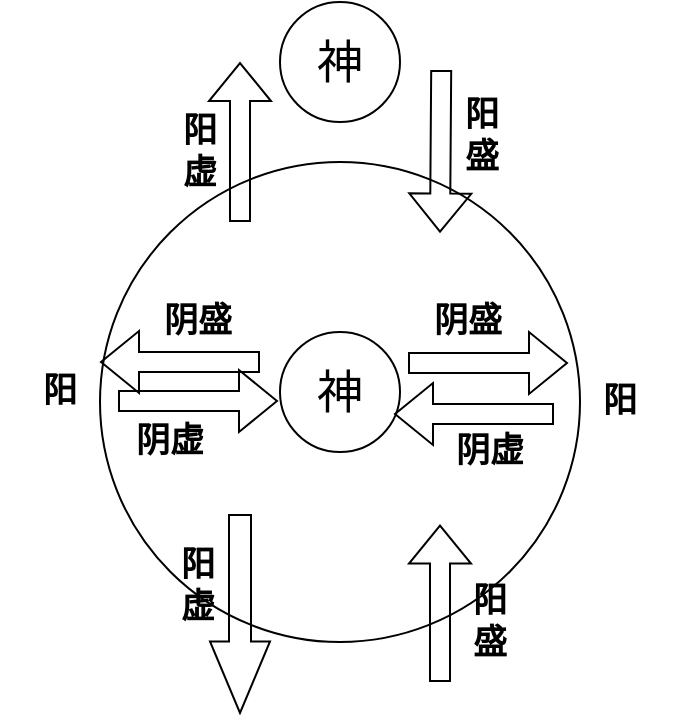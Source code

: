 <mxfile version="24.2.5" type="github">
  <diagram name="第 1 页" id="EaSF1WbENF1-Y_hyDcOs">
    <mxGraphModel dx="1050" dy="557" grid="1" gridSize="10" guides="1" tooltips="1" connect="1" arrows="1" fold="1" page="1" pageScale="1" pageWidth="827" pageHeight="1169" math="0" shadow="0">
      <root>
        <mxCell id="0" />
        <mxCell id="1" parent="0" />
        <mxCell id="Qh0eVJv3Nrw1HqMzeGai-1" value="" style="ellipse;whiteSpace=wrap;html=1;aspect=fixed;" vertex="1" parent="1">
          <mxGeometry x="230" y="160" width="240" height="240" as="geometry" />
        </mxCell>
        <mxCell id="Qh0eVJv3Nrw1HqMzeGai-2" value="神" style="ellipse;whiteSpace=wrap;html=1;aspect=fixed;fontSize=23;" vertex="1" parent="1">
          <mxGeometry x="320" y="245" width="60" height="60" as="geometry" />
        </mxCell>
        <mxCell id="Qh0eVJv3Nrw1HqMzeGai-3" value="神" style="ellipse;whiteSpace=wrap;html=1;aspect=fixed;fontSize=23;" vertex="1" parent="1">
          <mxGeometry x="320" y="80" width="60" height="60" as="geometry" />
        </mxCell>
        <mxCell id="Qh0eVJv3Nrw1HqMzeGai-4" value="" style="shape=flexArrow;endArrow=classic;html=1;rounded=0;entryX=0.76;entryY=0.047;entryDx=0;entryDy=0;entryPerimeter=0;" edge="1" parent="1">
          <mxGeometry width="50" height="50" relative="1" as="geometry">
            <mxPoint x="400.6" y="114" as="sourcePoint" />
            <mxPoint x="400.0" y="195.28" as="targetPoint" />
          </mxGeometry>
        </mxCell>
        <mxCell id="Qh0eVJv3Nrw1HqMzeGai-5" value="" style="shape=flexArrow;endArrow=classic;html=1;rounded=0;" edge="1" parent="1">
          <mxGeometry width="50" height="50" relative="1" as="geometry">
            <mxPoint x="300" y="190" as="sourcePoint" />
            <mxPoint x="300" y="110" as="targetPoint" />
          </mxGeometry>
        </mxCell>
        <mxCell id="Qh0eVJv3Nrw1HqMzeGai-6" value="" style="shape=flexArrow;endArrow=classic;html=1;rounded=0;width=11;endSize=11.6;endWidth=18;" edge="1" parent="1">
          <mxGeometry width="50" height="50" relative="1" as="geometry">
            <mxPoint x="300" y="336" as="sourcePoint" />
            <mxPoint x="300" y="436" as="targetPoint" />
            <Array as="points">
              <mxPoint x="300" y="336" />
            </Array>
          </mxGeometry>
        </mxCell>
        <mxCell id="Qh0eVJv3Nrw1HqMzeGai-7" value="" style="shape=flexArrow;endArrow=classic;html=1;rounded=0;entryX=0.76;entryY=0.047;entryDx=0;entryDy=0;entryPerimeter=0;" edge="1" parent="1">
          <mxGeometry width="50" height="50" relative="1" as="geometry">
            <mxPoint x="400" y="420" as="sourcePoint" />
            <mxPoint x="400.0" y="341.28" as="targetPoint" />
          </mxGeometry>
        </mxCell>
        <mxCell id="Qh0eVJv3Nrw1HqMzeGai-8" value="阳虚" style="text;html=1;align=center;verticalAlign=middle;whiteSpace=wrap;rounded=0;fontSize=17;fontStyle=1" vertex="1" parent="1">
          <mxGeometry x="269" y="357" width="20" height="30" as="geometry" />
        </mxCell>
        <mxCell id="Qh0eVJv3Nrw1HqMzeGai-9" value="阳盛" style="text;html=1;align=center;verticalAlign=middle;whiteSpace=wrap;rounded=0;fontSize=17;fontStyle=1" vertex="1" parent="1">
          <mxGeometry x="415" y="375" width="20" height="30" as="geometry" />
        </mxCell>
        <mxCell id="Qh0eVJv3Nrw1HqMzeGai-10" value="阳" style="text;html=1;align=center;verticalAlign=middle;whiteSpace=wrap;rounded=0;fontSize=17;fontStyle=1" vertex="1" parent="1">
          <mxGeometry x="180" y="260" width="60" height="30" as="geometry" />
        </mxCell>
        <mxCell id="Qh0eVJv3Nrw1HqMzeGai-11" value="阳" style="text;html=1;align=center;verticalAlign=middle;whiteSpace=wrap;rounded=0;fontSize=17;fontStyle=1" vertex="1" parent="1">
          <mxGeometry x="460" y="265" width="60" height="30" as="geometry" />
        </mxCell>
        <mxCell id="Qh0eVJv3Nrw1HqMzeGai-12" value="阳虚" style="text;html=1;align=center;verticalAlign=middle;whiteSpace=wrap;rounded=0;fontSize=17;fontStyle=1" vertex="1" parent="1">
          <mxGeometry x="270" y="140" width="20" height="30" as="geometry" />
        </mxCell>
        <mxCell id="Qh0eVJv3Nrw1HqMzeGai-13" value="阳盛" style="text;html=1;align=center;verticalAlign=middle;whiteSpace=wrap;rounded=0;fontSize=17;fontStyle=1" vertex="1" parent="1">
          <mxGeometry x="410.5" y="132" width="20" height="30" as="geometry" />
        </mxCell>
        <mxCell id="Qh0eVJv3Nrw1HqMzeGai-21" value="" style="shape=flexArrow;endArrow=classic;html=1;rounded=0;" edge="1" parent="1">
          <mxGeometry width="50" height="50" relative="1" as="geometry">
            <mxPoint x="310" y="260" as="sourcePoint" />
            <mxPoint x="230" y="260" as="targetPoint" />
          </mxGeometry>
        </mxCell>
        <mxCell id="Qh0eVJv3Nrw1HqMzeGai-22" value="" style="shape=flexArrow;endArrow=classic;html=1;rounded=0;" edge="1" parent="1">
          <mxGeometry width="50" height="50" relative="1" as="geometry">
            <mxPoint x="239" y="279.5" as="sourcePoint" />
            <mxPoint x="319" y="279.5" as="targetPoint" />
          </mxGeometry>
        </mxCell>
        <mxCell id="Qh0eVJv3Nrw1HqMzeGai-23" value="阴虚" style="text;html=1;align=center;verticalAlign=middle;whiteSpace=wrap;rounded=0;fontSize=17;fontStyle=1" vertex="1" parent="1">
          <mxGeometry x="240" y="290" width="50" height="20" as="geometry" />
        </mxCell>
        <mxCell id="Qh0eVJv3Nrw1HqMzeGai-25" value="阴盛" style="text;html=1;align=center;verticalAlign=middle;whiteSpace=wrap;rounded=0;fontSize=17;fontStyle=1" vertex="1" parent="1">
          <mxGeometry x="254" y="230" width="50" height="20" as="geometry" />
        </mxCell>
        <mxCell id="Qh0eVJv3Nrw1HqMzeGai-26" value="" style="shape=flexArrow;endArrow=classic;html=1;rounded=0;" edge="1" parent="1">
          <mxGeometry width="50" height="50" relative="1" as="geometry">
            <mxPoint x="384" y="260.5" as="sourcePoint" />
            <mxPoint x="464" y="260.5" as="targetPoint" />
          </mxGeometry>
        </mxCell>
        <mxCell id="Qh0eVJv3Nrw1HqMzeGai-27" value="" style="shape=flexArrow;endArrow=classic;html=1;rounded=0;" edge="1" parent="1">
          <mxGeometry width="50" height="50" relative="1" as="geometry">
            <mxPoint x="457" y="286" as="sourcePoint" />
            <mxPoint x="377" y="286" as="targetPoint" />
          </mxGeometry>
        </mxCell>
        <mxCell id="Qh0eVJv3Nrw1HqMzeGai-28" value="阴虚" style="text;html=1;align=center;verticalAlign=middle;whiteSpace=wrap;rounded=0;fontSize=17;fontStyle=1" vertex="1" parent="1">
          <mxGeometry x="400" y="295" width="50" height="20" as="geometry" />
        </mxCell>
        <mxCell id="Qh0eVJv3Nrw1HqMzeGai-29" value="阴盛" style="text;html=1;align=center;verticalAlign=middle;whiteSpace=wrap;rounded=0;fontSize=17;fontStyle=1" vertex="1" parent="1">
          <mxGeometry x="389" y="230" width="50" height="20" as="geometry" />
        </mxCell>
      </root>
    </mxGraphModel>
  </diagram>
</mxfile>
